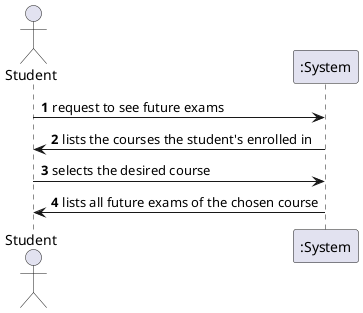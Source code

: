 @startuml US2002_SSD
autonumber

actor "Student" as student
participant ":System" as system

student -> system: request to see future exams

system -> student: lists the courses the student's enrolled in

student -> system: selects the desired course

system -> student: lists all future exams of the chosen course

@enduml
